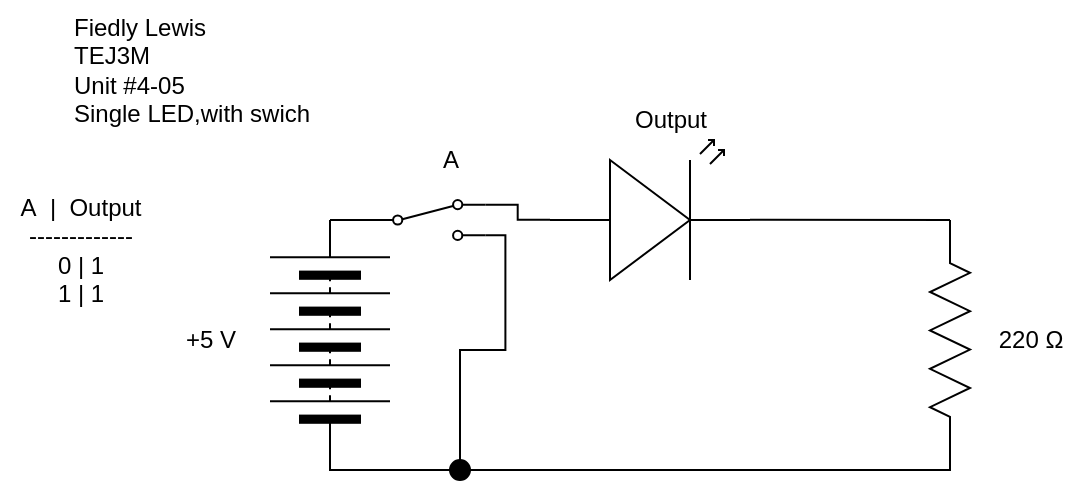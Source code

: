 <mxfile>
    <diagram id="1PbgrAKONpDDnVQbBse4" name="Page-1">
        <mxGraphModel dx="883" dy="549" grid="1" gridSize="10" guides="1" tooltips="1" connect="1" arrows="1" fold="1" page="1" pageScale="1" pageWidth="827" pageHeight="1169" math="0" shadow="0">
            <root>
                <mxCell id="0"/>
                <mxCell id="1" parent="0"/>
                <mxCell id="4" value="Fiedly Lewis&lt;br&gt;TEJ3M&lt;br&gt;Unit #4-05&lt;br&gt;Single LED,with swich" style="text;html=1;align=left;verticalAlign=middle;resizable=0;points=[];autosize=1;strokeColor=none;fillColor=none;" parent="1" vertex="1">
                    <mxGeometry x="50" y="170" width="140" height="70" as="geometry"/>
                </mxCell>
                <mxCell id="14" value="" style="pointerEvents=1;verticalLabelPosition=bottom;shadow=0;dashed=0;align=center;html=1;verticalAlign=top;shape=mxgraph.electrical.miscellaneous.batteryStack;direction=north;" parent="1" vertex="1">
                    <mxGeometry x="150" y="280" width="60" height="120" as="geometry"/>
                </mxCell>
                <mxCell id="17" style="edgeStyle=none;html=1;" parent="1" source="15" edge="1">
                    <mxGeometry relative="1" as="geometry">
                        <mxPoint x="480" y="280" as="targetPoint"/>
                    </mxGeometry>
                </mxCell>
                <mxCell id="15" value="" style="pointerEvents=1;verticalLabelPosition=bottom;shadow=0;dashed=0;align=center;html=1;verticalAlign=top;shape=mxgraph.electrical.resistors.resistor_2;direction=south;" parent="1" vertex="1">
                    <mxGeometry x="480" y="280" width="20" height="120" as="geometry"/>
                </mxCell>
                <mxCell id="30" style="edgeStyle=none;html=1;exitX=1;exitY=0.57;exitDx=0;exitDy=0;exitPerimeter=0;entryX=0;entryY=0.5;entryDx=0;entryDy=0;entryPerimeter=0;endArrow=none;endFill=0;" parent="1" source="16" target="15" edge="1">
                    <mxGeometry relative="1" as="geometry"/>
                </mxCell>
                <mxCell id="33" style="edgeStyle=orthogonalEdgeStyle;html=1;exitX=0;exitY=0.57;exitDx=0;exitDy=0;exitPerimeter=0;entryX=1;entryY=0.12;entryDx=0;entryDy=0;rounded=0;endArrow=none;endFill=0;" edge="1" parent="1" source="16" target="32">
                    <mxGeometry relative="1" as="geometry"/>
                </mxCell>
                <mxCell id="16" value="" style="verticalLabelPosition=bottom;shadow=0;dashed=0;align=center;html=1;verticalAlign=top;shape=mxgraph.electrical.opto_electronics.led_2;pointerEvents=1;direction=east;" parent="1" vertex="1">
                    <mxGeometry x="290" y="240" width="100" height="70" as="geometry"/>
                </mxCell>
                <mxCell id="24" value="+5 V" style="text;html=1;align=center;verticalAlign=middle;resizable=0;points=[];autosize=1;strokeColor=none;fillColor=none;" parent="1" vertex="1">
                    <mxGeometry x="95" y="325" width="50" height="30" as="geometry"/>
                </mxCell>
                <mxCell id="25" value="220 Ω" style="text;html=1;align=center;verticalAlign=middle;resizable=0;points=[];autosize=1;strokeColor=none;fillColor=none;" parent="1" vertex="1">
                    <mxGeometry x="500" y="325" width="60" height="30" as="geometry"/>
                </mxCell>
                <mxCell id="34" style="edgeStyle=orthogonalEdgeStyle;rounded=0;html=1;exitX=0;exitY=0.5;exitDx=0;exitDy=0;entryX=1;entryY=0.5;entryDx=0;entryDy=0;endArrow=none;endFill=0;" edge="1" parent="1" source="32" target="14">
                    <mxGeometry relative="1" as="geometry">
                        <Array as="points">
                            <mxPoint x="190" y="280"/>
                            <mxPoint x="190" y="280"/>
                        </Array>
                    </mxGeometry>
                </mxCell>
                <mxCell id="40" style="edgeStyle=orthogonalEdgeStyle;rounded=0;html=1;exitX=1;exitY=0.88;exitDx=0;exitDy=0;entryX=0.5;entryY=0;entryDx=0;entryDy=0;endArrow=none;endFill=0;" edge="1" parent="1" source="32" target="35">
                    <mxGeometry relative="1" as="geometry"/>
                </mxCell>
                <mxCell id="32" value="" style="shape=mxgraph.electrical.electro-mechanical.twoWaySwitch;aspect=fixed;elSwitchState=2;direction=east;" vertex="1" parent="1">
                    <mxGeometry x="200" y="270" width="57.69" height="20" as="geometry"/>
                </mxCell>
                <mxCell id="41" style="edgeStyle=orthogonalEdgeStyle;rounded=0;html=1;exitX=0;exitY=0.5;exitDx=0;exitDy=0;entryX=0;entryY=0.5;entryDx=0;entryDy=0;endArrow=none;endFill=0;" edge="1" parent="1" source="35" target="14">
                    <mxGeometry relative="1" as="geometry">
                        <Array as="points">
                            <mxPoint x="180" y="405"/>
                        </Array>
                    </mxGeometry>
                </mxCell>
                <mxCell id="43" style="edgeStyle=orthogonalEdgeStyle;rounded=0;html=1;exitX=1;exitY=0.5;exitDx=0;exitDy=0;entryX=1;entryY=0.5;entryDx=0;entryDy=0;entryPerimeter=0;endArrow=none;endFill=0;" edge="1" parent="1" source="35" target="15">
                    <mxGeometry relative="1" as="geometry">
                        <Array as="points">
                            <mxPoint x="490" y="405"/>
                        </Array>
                    </mxGeometry>
                </mxCell>
                <mxCell id="35" value="" style="ellipse;whiteSpace=wrap;html=1;aspect=fixed;strokeColor=#000000;fillColor=#000000;" vertex="1" parent="1">
                    <mxGeometry x="240" y="400" width="10" height="10" as="geometry"/>
                </mxCell>
                <mxCell id="44" value="A&amp;nbsp; |&amp;nbsp; Output&lt;br&gt;-------------&lt;br&gt;0 | 1&lt;br&gt;1 | 1" style="text;html=1;align=center;verticalAlign=middle;resizable=0;points=[];autosize=1;strokeColor=none;fillColor=none;" vertex="1" parent="1">
                    <mxGeometry x="15" y="260" width="80" height="70" as="geometry"/>
                </mxCell>
                <mxCell id="45" value="A" style="text;html=1;align=center;verticalAlign=middle;resizable=0;points=[];autosize=1;strokeColor=none;fillColor=none;" vertex="1" parent="1">
                    <mxGeometry x="225" y="235" width="30" height="30" as="geometry"/>
                </mxCell>
                <mxCell id="46" value="Output" style="text;html=1;align=center;verticalAlign=middle;resizable=0;points=[];autosize=1;strokeColor=none;fillColor=none;" vertex="1" parent="1">
                    <mxGeometry x="320" y="215" width="60" height="30" as="geometry"/>
                </mxCell>
            </root>
        </mxGraphModel>
    </diagram>
</mxfile>